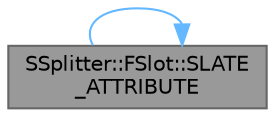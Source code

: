 digraph "SSplitter::FSlot::SLATE_ATTRIBUTE"
{
 // INTERACTIVE_SVG=YES
 // LATEX_PDF_SIZE
  bgcolor="transparent";
  edge [fontname=Helvetica,fontsize=10,labelfontname=Helvetica,labelfontsize=10];
  node [fontname=Helvetica,fontsize=10,shape=box,height=0.2,width=0.4];
  rankdir="LR";
  Node1 [id="Node000001",label="SSplitter::FSlot::SLATE\l_ATTRIBUTE",height=0.2,width=0.4,color="gray40", fillcolor="grey60", style="filled", fontcolor="black",tooltip="When the RuleSize is set to FractionOfParent, the size of the slot is the Value percentage of its par..."];
  Node1 -> Node1 [id="edge1_Node000001_Node000001",color="steelblue1",style="solid",tooltip=" "];
}
